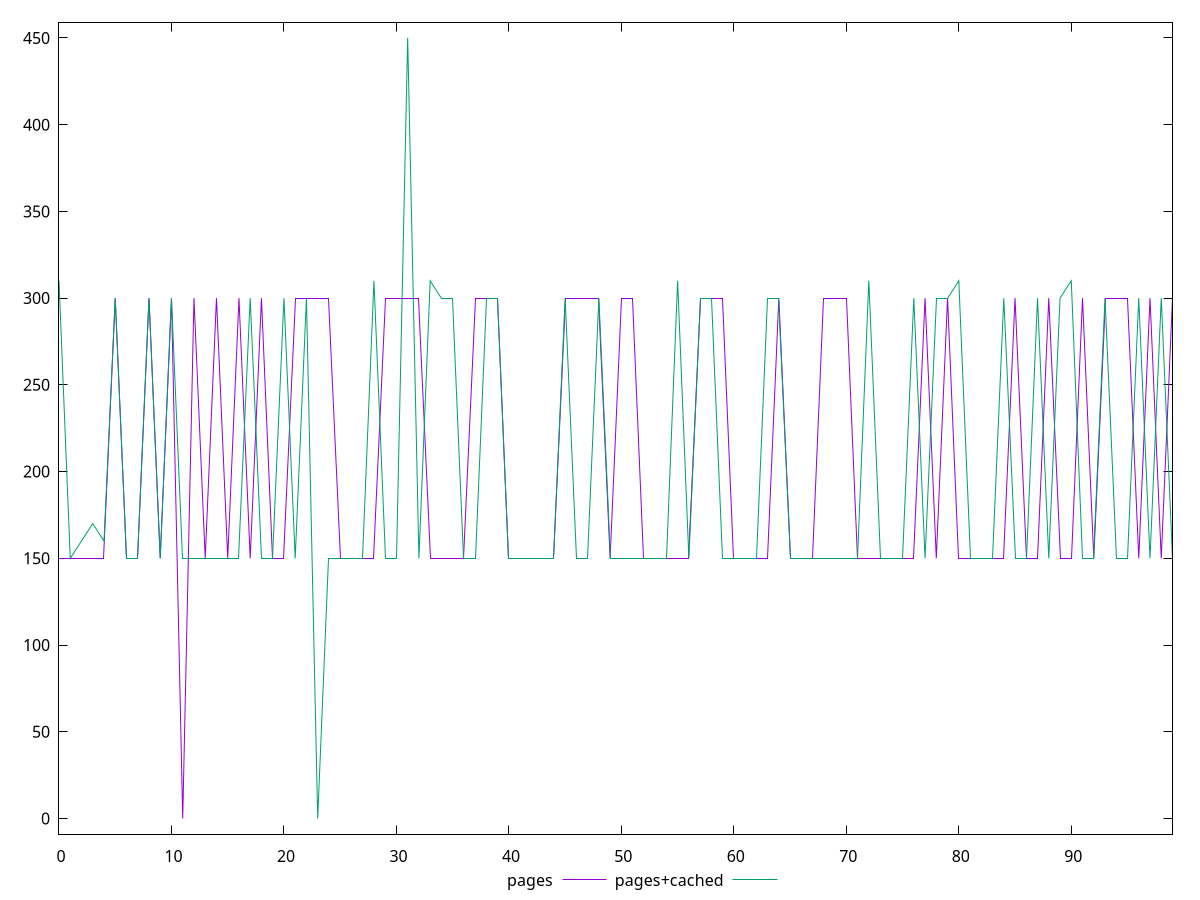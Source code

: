 reset

$pages <<EOF
0 150
1 150
2 150
3 150
4 150
5 300
6 150
7 150
8 300
9 150
10 300
11 0
12 300
13 150
14 300
15 150
16 300
17 150
18 300
19 150
20 150
21 300
22 300
23 300
24 300
25 150
26 150
27 150
28 150
29 300
30 300
31 300
32 300
33 150
34 150
35 150
36 150
37 300
38 300
39 300
40 150
41 150
42 150
43 150
44 150
45 300
46 300
47 300
48 300
49 150
50 300
51 300
52 150
53 150
54 150
55 150
56 150
57 300
58 300
59 300
60 150
61 150
62 150
63 150
64 300
65 150
66 150
67 150
68 300
69 300
70 300
71 150
72 150
73 150
74 150
75 150
76 150
77 300
78 150
79 300
80 150
81 150
82 150
83 150
84 150
85 300
86 150
87 150
88 300
89 150
90 150
91 300
92 150
93 300
94 300
95 300
96 150
97 300
98 150
99 300
EOF

$pagesCached <<EOF
0 310
1 150
2 160
3 170
4 160
5 300
6 150
7 150
8 300
9 150
10 300
11 150
12 150
13 150
14 150
15 150
16 150
17 300
18 150
19 150
20 300
21 150
22 300
23 0
24 150
25 150
26 150
27 150
28 310
29 150
30 150
31 450
32 150
33 310
34 300
35 300
36 150
37 150
38 300
39 300
40 150
41 150
42 150
43 150
44 150
45 300
46 150
47 150
48 300
49 150
50 150
51 150
52 150
53 150
54 150
55 310
56 150
57 300
58 300
59 150
60 150
61 150
62 150
63 300
64 300
65 150
66 150
67 150
68 150
69 150
70 150
71 150
72 310
73 150
74 150
75 150
76 300
77 150
78 300
79 300
80 310
81 150
82 150
83 150
84 300
85 150
86 150
87 300
88 150
89 300
90 310
91 150
92 150
93 300
94 150
95 150
96 300
97 150
98 300
99 150
EOF

set key outside below
set xrange [0:99]
set yrange [-9:459]
set trange [-9:459]
set terminal svg size 640, 520 enhanced background rgb 'white'
set output "report_00017_2021-02-10T15-08-03.406Z/offscreen-images/comparison/line/0_vs_1.svg"

plot $pages title "pages" with line, \
     $pagesCached title "pages+cached" with line

reset
